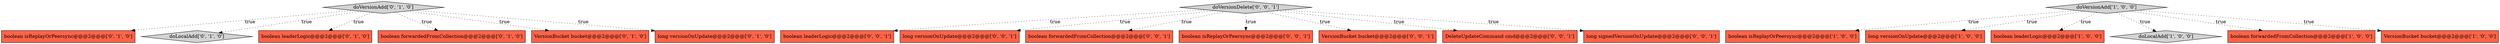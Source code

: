 digraph {
8 [style = filled, label = "boolean isReplayOrPeersync@@@2@@@['0', '1', '0']", fillcolor = tomato, shape = box image = "AAA0AAABBB2BBB"];
15 [style = filled, label = "boolean leaderLogic@@@2@@@['0', '0', '1']", fillcolor = tomato, shape = box image = "AAA0AAABBB3BBB"];
13 [style = filled, label = "doLocalAdd['0', '1', '0']", fillcolor = lightgray, shape = diamond image = "AAA0AAABBB2BBB"];
16 [style = filled, label = "long versionOnUpdate@@@2@@@['0', '0', '1']", fillcolor = tomato, shape = box image = "AAA0AAABBB3BBB"];
19 [style = filled, label = "doVersionDelete['0', '0', '1']", fillcolor = lightgray, shape = diamond image = "AAA0AAABBB3BBB"];
2 [style = filled, label = "boolean isReplayOrPeersync@@@2@@@['1', '0', '0']", fillcolor = tomato, shape = box image = "AAA0AAABBB1BBB"];
9 [style = filled, label = "boolean leaderLogic@@@2@@@['0', '1', '0']", fillcolor = tomato, shape = box image = "AAA0AAABBB2BBB"];
20 [style = filled, label = "boolean forwardedFromCollection@@@2@@@['0', '0', '1']", fillcolor = tomato, shape = box image = "AAA0AAABBB3BBB"];
14 [style = filled, label = "boolean isReplayOrPeersync@@@2@@@['0', '0', '1']", fillcolor = tomato, shape = box image = "AAA0AAABBB3BBB"];
11 [style = filled, label = "boolean forwardedFromCollection@@@2@@@['0', '1', '0']", fillcolor = tomato, shape = box image = "AAA0AAABBB2BBB"];
6 [style = filled, label = "long versionOnUpdate@@@2@@@['1', '0', '0']", fillcolor = tomato, shape = box image = "AAA0AAABBB1BBB"];
21 [style = filled, label = "VersionBucket bucket@@@2@@@['0', '0', '1']", fillcolor = tomato, shape = box image = "AAA0AAABBB3BBB"];
7 [style = filled, label = "doVersionAdd['0', '1', '0']", fillcolor = lightgray, shape = diamond image = "AAA0AAABBB2BBB"];
3 [style = filled, label = "boolean leaderLogic@@@2@@@['1', '0', '0']", fillcolor = tomato, shape = box image = "AAA0AAABBB1BBB"];
5 [style = filled, label = "doLocalAdd['1', '0', '0']", fillcolor = lightgray, shape = diamond image = "AAA0AAABBB1BBB"];
10 [style = filled, label = "VersionBucket bucket@@@2@@@['0', '1', '0']", fillcolor = tomato, shape = box image = "AAA0AAABBB2BBB"];
17 [style = filled, label = "DeleteUpdateCommand cmd@@@2@@@['0', '0', '1']", fillcolor = tomato, shape = box image = "AAA0AAABBB3BBB"];
0 [style = filled, label = "boolean forwardedFromCollection@@@2@@@['1', '0', '0']", fillcolor = tomato, shape = box image = "AAA0AAABBB1BBB"];
12 [style = filled, label = "long versionOnUpdate@@@2@@@['0', '1', '0']", fillcolor = tomato, shape = box image = "AAA0AAABBB2BBB"];
1 [style = filled, label = "doVersionAdd['1', '0', '0']", fillcolor = lightgray, shape = diamond image = "AAA0AAABBB1BBB"];
18 [style = filled, label = "long signedVersionOnUpdate@@@2@@@['0', '0', '1']", fillcolor = tomato, shape = box image = "AAA0AAABBB3BBB"];
4 [style = filled, label = "VersionBucket bucket@@@2@@@['1', '0', '0']", fillcolor = tomato, shape = box image = "AAA0AAABBB1BBB"];
7->12 [style = dotted, label="true"];
1->2 [style = dotted, label="true"];
19->21 [style = dotted, label="true"];
19->16 [style = dotted, label="true"];
19->17 [style = dotted, label="true"];
1->3 [style = dotted, label="true"];
7->13 [style = dotted, label="true"];
19->18 [style = dotted, label="true"];
19->14 [style = dotted, label="true"];
1->5 [style = dotted, label="true"];
1->6 [style = dotted, label="true"];
1->4 [style = dotted, label="true"];
7->9 [style = dotted, label="true"];
19->15 [style = dotted, label="true"];
1->0 [style = dotted, label="true"];
7->11 [style = dotted, label="true"];
19->20 [style = dotted, label="true"];
7->8 [style = dotted, label="true"];
7->10 [style = dotted, label="true"];
}
